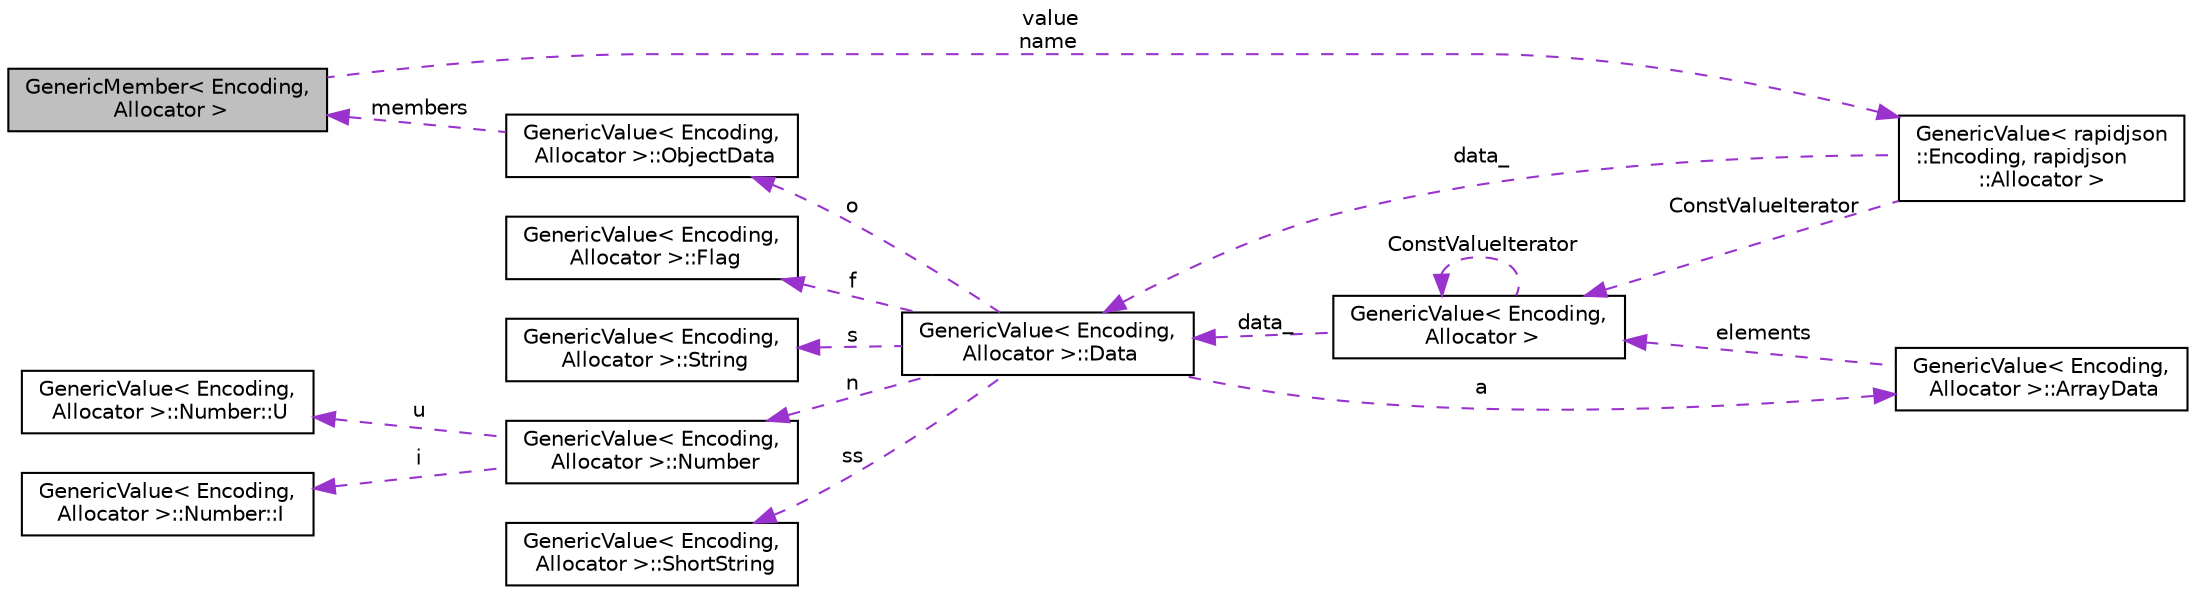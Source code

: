 digraph "GenericMember&lt; Encoding, Allocator &gt;"
{
 // LATEX_PDF_SIZE
  edge [fontname="Helvetica",fontsize="10",labelfontname="Helvetica",labelfontsize="10"];
  node [fontname="Helvetica",fontsize="10",shape=record];
  rankdir="LR";
  Node1 [label="GenericMember\< Encoding,\l Allocator \>",height=0.2,width=0.4,color="black", fillcolor="grey75", style="filled", fontcolor="black",tooltip="Name-value pair in a JSON object value."];
  Node2 -> Node1 [dir="back",color="darkorchid3",fontsize="10",style="dashed",label=" value\nname" ,fontname="Helvetica"];
  Node2 [label="GenericValue\< rapidjson\l::Encoding, rapidjson\l::Allocator \>",height=0.2,width=0.4,color="black", fillcolor="white", style="filled",URL="$class_generic_value.html",tooltip=" "];
  Node3 -> Node2 [dir="back",color="darkorchid3",fontsize="10",style="dashed",label=" ConstValueIterator" ,fontname="Helvetica"];
  Node3 [label="GenericValue\< Encoding,\l Allocator \>",height=0.2,width=0.4,color="black", fillcolor="white", style="filled",URL="$class_generic_value.html",tooltip="Represents a JSON value. Use Value for UTF8 encoding and default allocator."];
  Node3 -> Node3 [dir="back",color="darkorchid3",fontsize="10",style="dashed",label=" ConstValueIterator" ,fontname="Helvetica"];
  Node4 -> Node3 [dir="back",color="darkorchid3",fontsize="10",style="dashed",label=" data_" ,fontname="Helvetica"];
  Node4 [label="GenericValue\< Encoding,\l Allocator \>::Data",height=0.2,width=0.4,color="black", fillcolor="white", style="filled",URL="$union_generic_value_1_1_data.html",tooltip=" "];
  Node5 -> Node4 [dir="back",color="darkorchid3",fontsize="10",style="dashed",label=" s" ,fontname="Helvetica"];
  Node5 [label="GenericValue\< Encoding,\l Allocator \>::String",height=0.2,width=0.4,color="black", fillcolor="white", style="filled",URL="$struct_generic_value_1_1_string.html",tooltip=" "];
  Node6 -> Node4 [dir="back",color="darkorchid3",fontsize="10",style="dashed",label=" a" ,fontname="Helvetica"];
  Node6 [label="GenericValue\< Encoding,\l Allocator \>::ArrayData",height=0.2,width=0.4,color="black", fillcolor="white", style="filled",URL="$struct_generic_value_1_1_array_data.html",tooltip=" "];
  Node3 -> Node6 [dir="back",color="darkorchid3",fontsize="10",style="dashed",label=" elements" ,fontname="Helvetica"];
  Node7 -> Node4 [dir="back",color="darkorchid3",fontsize="10",style="dashed",label=" o" ,fontname="Helvetica"];
  Node7 [label="GenericValue\< Encoding,\l Allocator \>::ObjectData",height=0.2,width=0.4,color="black", fillcolor="white", style="filled",URL="$struct_generic_value_1_1_object_data.html",tooltip=" "];
  Node1 -> Node7 [dir="back",color="darkorchid3",fontsize="10",style="dashed",label=" members" ,fontname="Helvetica"];
  Node8 -> Node4 [dir="back",color="darkorchid3",fontsize="10",style="dashed",label=" n" ,fontname="Helvetica"];
  Node8 [label="GenericValue\< Encoding,\l Allocator \>::Number",height=0.2,width=0.4,color="black", fillcolor="white", style="filled",URL="$union_generic_value_1_1_number.html",tooltip=" "];
  Node9 -> Node8 [dir="back",color="darkorchid3",fontsize="10",style="dashed",label=" u" ,fontname="Helvetica"];
  Node9 [label="GenericValue\< Encoding,\l Allocator \>::Number::U",height=0.2,width=0.4,color="black", fillcolor="white", style="filled",URL="$struct_generic_value_1_1_number_1_1_u.html",tooltip=" "];
  Node10 -> Node8 [dir="back",color="darkorchid3",fontsize="10",style="dashed",label=" i" ,fontname="Helvetica"];
  Node10 [label="GenericValue\< Encoding,\l Allocator \>::Number::I",height=0.2,width=0.4,color="black", fillcolor="white", style="filled",URL="$struct_generic_value_1_1_number_1_1_i.html",tooltip=" "];
  Node11 -> Node4 [dir="back",color="darkorchid3",fontsize="10",style="dashed",label=" ss" ,fontname="Helvetica"];
  Node11 [label="GenericValue\< Encoding,\l Allocator \>::ShortString",height=0.2,width=0.4,color="black", fillcolor="white", style="filled",URL="$struct_generic_value_1_1_short_string.html",tooltip=" "];
  Node12 -> Node4 [dir="back",color="darkorchid3",fontsize="10",style="dashed",label=" f" ,fontname="Helvetica"];
  Node12 [label="GenericValue\< Encoding,\l Allocator \>::Flag",height=0.2,width=0.4,color="black", fillcolor="white", style="filled",URL="$struct_generic_value_1_1_flag.html",tooltip=" "];
  Node4 -> Node2 [dir="back",color="darkorchid3",fontsize="10",style="dashed",label=" data_" ,fontname="Helvetica"];
}
